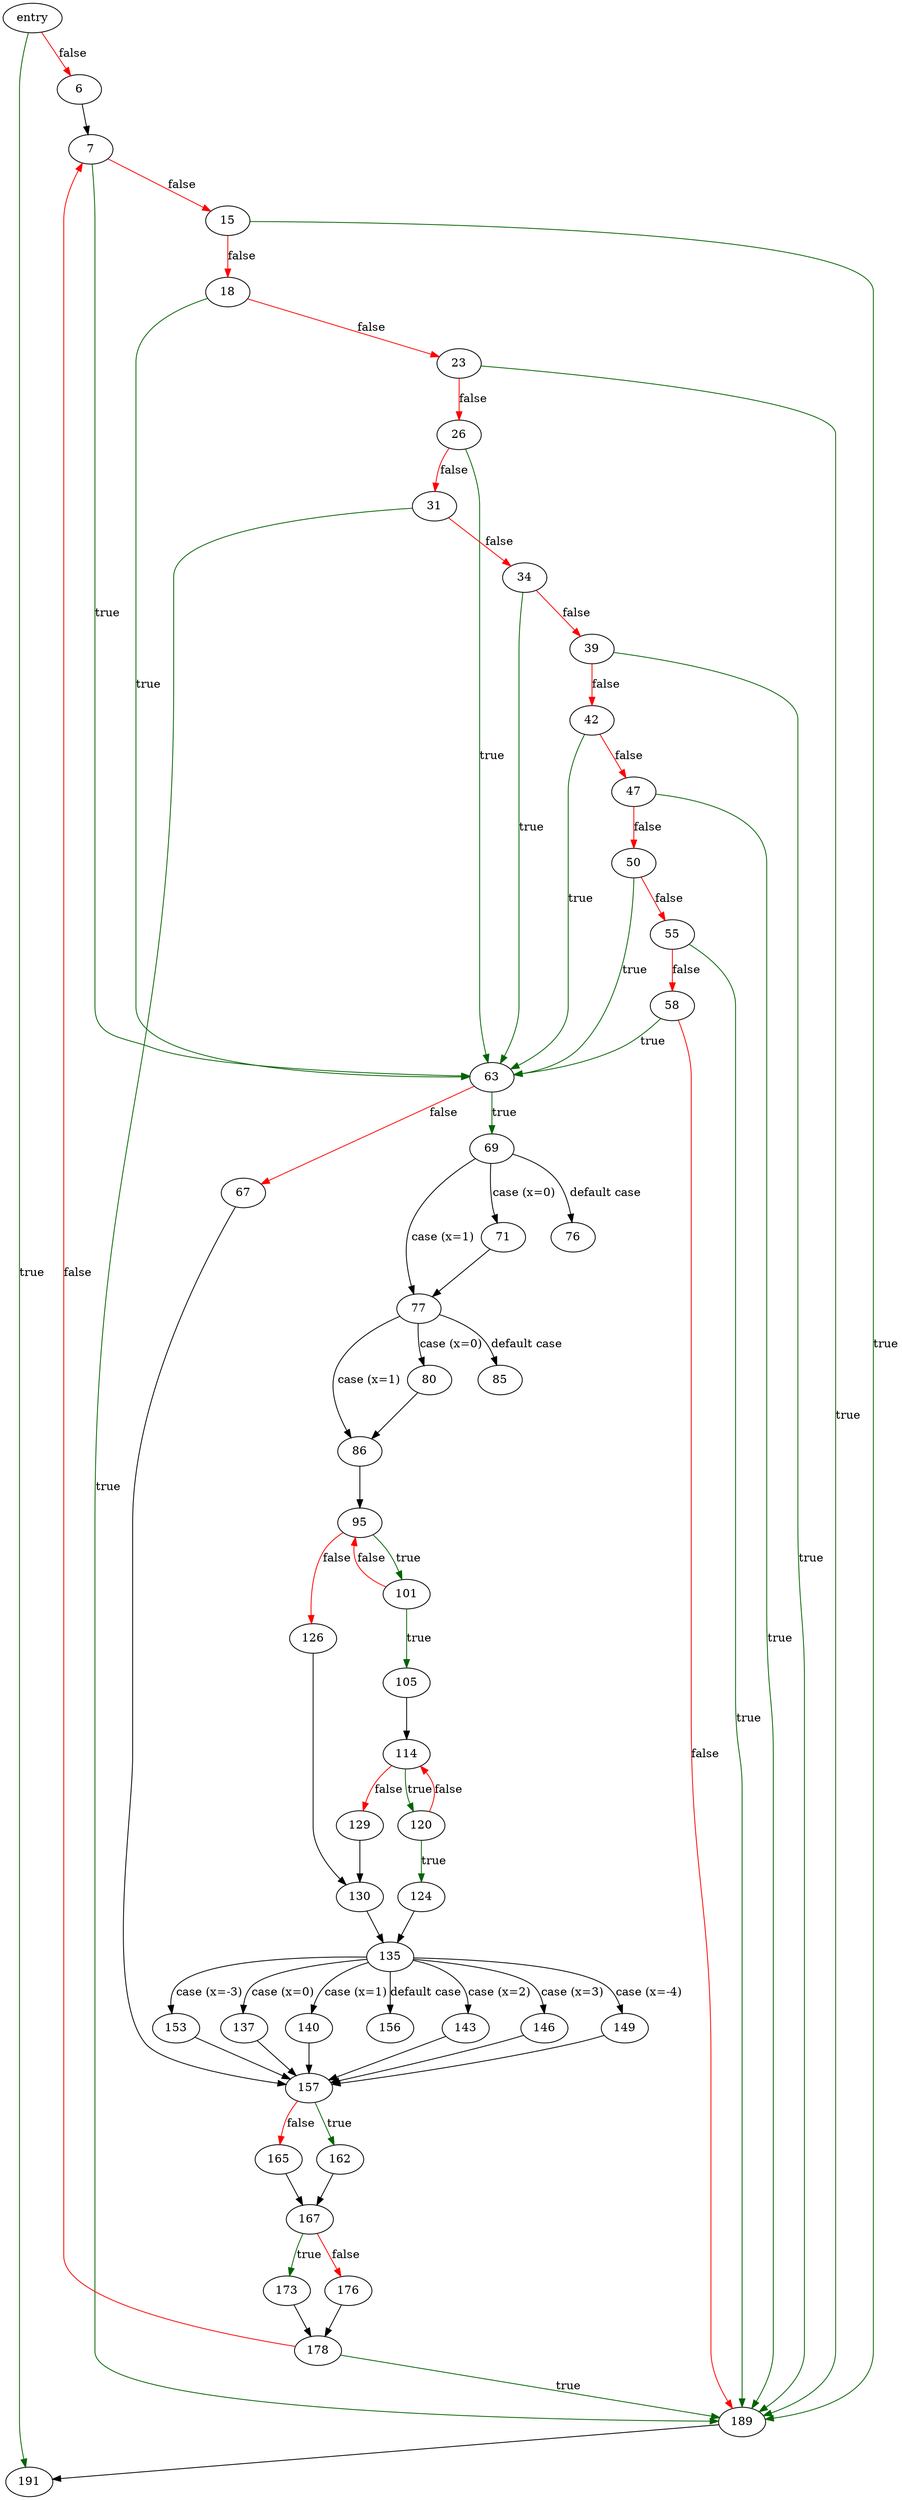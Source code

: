 digraph "eval2" {
	// Node definitions.
	1 [label=entry];
	6;
	7;
	15;
	18;
	23;
	26;
	31;
	34;
	39;
	42;
	47;
	50;
	55;
	58;
	63;
	67;
	69;
	71;
	76;
	77;
	80;
	85;
	86;
	95;
	101;
	105;
	114;
	120;
	124;
	126;
	129;
	130;
	135;
	137;
	140;
	143;
	146;
	149;
	153;
	156;
	157;
	162;
	165;
	167;
	173;
	176;
	178;
	189;
	191;

	// Edge definitions.
	1 -> 6 [
		color=red
		label=false
	];
	1 -> 191 [
		color=darkgreen
		label=true
	];
	6 -> 7;
	7 -> 15 [
		color=red
		label=false
	];
	7 -> 63 [
		color=darkgreen
		label=true
	];
	15 -> 18 [
		color=red
		label=false
	];
	15 -> 189 [
		color=darkgreen
		label=true
	];
	18 -> 23 [
		color=red
		label=false
	];
	18 -> 63 [
		color=darkgreen
		label=true
	];
	23 -> 26 [
		color=red
		label=false
	];
	23 -> 189 [
		color=darkgreen
		label=true
	];
	26 -> 31 [
		color=red
		label=false
	];
	26 -> 63 [
		color=darkgreen
		label=true
	];
	31 -> 34 [
		color=red
		label=false
	];
	31 -> 189 [
		color=darkgreen
		label=true
	];
	34 -> 39 [
		color=red
		label=false
	];
	34 -> 63 [
		color=darkgreen
		label=true
	];
	39 -> 42 [
		color=red
		label=false
	];
	39 -> 189 [
		color=darkgreen
		label=true
	];
	42 -> 47 [
		color=red
		label=false
	];
	42 -> 63 [
		color=darkgreen
		label=true
	];
	47 -> 50 [
		color=red
		label=false
	];
	47 -> 189 [
		color=darkgreen
		label=true
	];
	50 -> 55 [
		color=red
		label=false
	];
	50 -> 63 [
		color=darkgreen
		label=true
	];
	55 -> 58 [
		color=red
		label=false
	];
	55 -> 189 [
		color=darkgreen
		label=true
	];
	58 -> 63 [
		color=darkgreen
		label=true
	];
	58 -> 189 [
		color=red
		label=false
	];
	63 -> 67 [
		color=red
		label=false
	];
	63 -> 69 [
		color=darkgreen
		label=true
	];
	67 -> 157;
	69 -> 71 [label="case (x=0)"];
	69 -> 76 [label="default case"];
	69 -> 77 [label="case (x=1)"];
	71 -> 77;
	77 -> 80 [label="case (x=0)"];
	77 -> 85 [label="default case"];
	77 -> 86 [label="case (x=1)"];
	80 -> 86;
	86 -> 95;
	95 -> 101 [
		color=darkgreen
		label=true
	];
	95 -> 126 [
		color=red
		label=false
	];
	101 -> 95 [
		color=red
		label=false
	];
	101 -> 105 [
		color=darkgreen
		label=true
	];
	105 -> 114;
	114 -> 120 [
		color=darkgreen
		label=true
	];
	114 -> 129 [
		color=red
		label=false
	];
	120 -> 114 [
		color=red
		label=false
	];
	120 -> 124 [
		color=darkgreen
		label=true
	];
	124 -> 135;
	126 -> 130;
	129 -> 130;
	130 -> 135;
	135 -> 137 [label="case (x=0)"];
	135 -> 140 [label="case (x=1)"];
	135 -> 143 [label="case (x=2)"];
	135 -> 146 [label="case (x=3)"];
	135 -> 149 [label="case (x=-4)"];
	135 -> 153 [label="case (x=-3)"];
	135 -> 156 [label="default case"];
	137 -> 157;
	140 -> 157;
	143 -> 157;
	146 -> 157;
	149 -> 157;
	153 -> 157;
	157 -> 162 [
		color=darkgreen
		label=true
	];
	157 -> 165 [
		color=red
		label=false
	];
	162 -> 167;
	165 -> 167;
	167 -> 173 [
		color=darkgreen
		label=true
	];
	167 -> 176 [
		color=red
		label=false
	];
	173 -> 178;
	176 -> 178;
	178 -> 7 [
		color=red
		label=false
	];
	178 -> 189 [
		color=darkgreen
		label=true
	];
	189 -> 191;
}